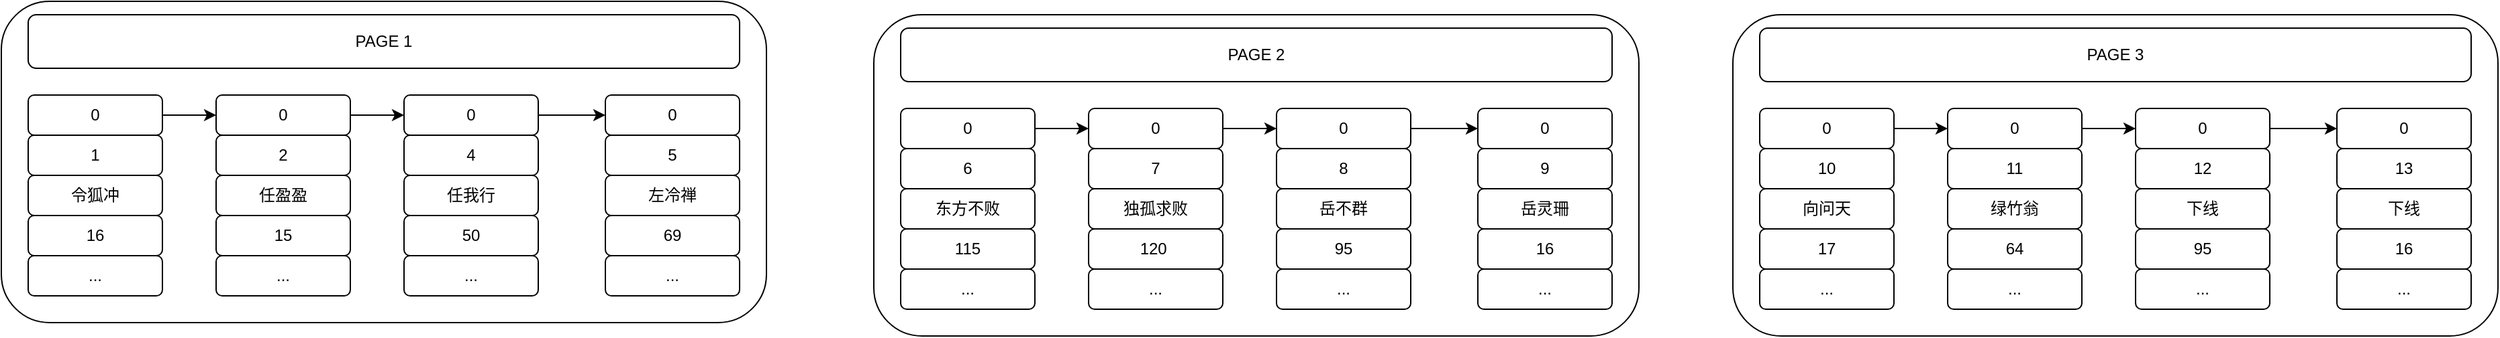 <mxfile version="17.2.5" type="github">
  <diagram id="7UdDkVMXQPqJ16l7_mLh" name="第 1 页">
    <mxGraphModel dx="1038" dy="500" grid="1" gridSize="10" guides="1" tooltips="1" connect="1" arrows="1" fold="1" page="1" pageScale="1" pageWidth="827" pageHeight="1169" math="0" shadow="0">
      <root>
        <mxCell id="0" />
        <mxCell id="1" parent="0" />
        <mxCell id="IbyFdjmPlWambPThYL8s-260" value="" style="rounded=1;whiteSpace=wrap;html=1;fillColor=#FFFFFF;" vertex="1" parent="1">
          <mxGeometry x="80" y="490" width="570" height="240" as="geometry" />
        </mxCell>
        <mxCell id="IbyFdjmPlWambPThYL8s-262" style="edgeStyle=none;rounded=0;orthogonalLoop=1;jettySize=auto;html=1;exitX=1;exitY=0.5;exitDx=0;exitDy=0;entryX=0;entryY=0.5;entryDx=0;entryDy=0;" edge="1" parent="1" source="IbyFdjmPlWambPThYL8s-240" target="IbyFdjmPlWambPThYL8s-245">
          <mxGeometry relative="1" as="geometry" />
        </mxCell>
        <mxCell id="IbyFdjmPlWambPThYL8s-240" value="0" style="rounded=1;whiteSpace=wrap;html=1;fillColor=#FFFFFF;" vertex="1" parent="1">
          <mxGeometry x="100" y="560" width="100" height="30" as="geometry" />
        </mxCell>
        <mxCell id="IbyFdjmPlWambPThYL8s-241" value="1" style="rounded=1;whiteSpace=wrap;html=1;fillColor=#FFFFFF;" vertex="1" parent="1">
          <mxGeometry x="100" y="590" width="100" height="30" as="geometry" />
        </mxCell>
        <mxCell id="IbyFdjmPlWambPThYL8s-242" value="令狐冲" style="rounded=1;whiteSpace=wrap;html=1;fillColor=#FFFFFF;" vertex="1" parent="1">
          <mxGeometry x="100" y="620" width="100" height="30" as="geometry" />
        </mxCell>
        <mxCell id="IbyFdjmPlWambPThYL8s-243" value="16" style="rounded=1;whiteSpace=wrap;html=1;fillColor=#FFFFFF;" vertex="1" parent="1">
          <mxGeometry x="100" y="650" width="100" height="30" as="geometry" />
        </mxCell>
        <mxCell id="IbyFdjmPlWambPThYL8s-244" value="..." style="rounded=1;whiteSpace=wrap;html=1;fillColor=#FFFFFF;" vertex="1" parent="1">
          <mxGeometry x="100" y="680" width="100" height="30" as="geometry" />
        </mxCell>
        <mxCell id="IbyFdjmPlWambPThYL8s-263" style="edgeStyle=none;rounded=0;orthogonalLoop=1;jettySize=auto;html=1;exitX=1;exitY=0.5;exitDx=0;exitDy=0;" edge="1" parent="1" source="IbyFdjmPlWambPThYL8s-245" target="IbyFdjmPlWambPThYL8s-250">
          <mxGeometry relative="1" as="geometry" />
        </mxCell>
        <mxCell id="IbyFdjmPlWambPThYL8s-245" value="0" style="rounded=1;whiteSpace=wrap;html=1;fillColor=#FFFFFF;" vertex="1" parent="1">
          <mxGeometry x="240" y="560" width="100" height="30" as="geometry" />
        </mxCell>
        <mxCell id="IbyFdjmPlWambPThYL8s-246" value="2" style="rounded=1;whiteSpace=wrap;html=1;fillColor=#FFFFFF;" vertex="1" parent="1">
          <mxGeometry x="240" y="590" width="100" height="30" as="geometry" />
        </mxCell>
        <mxCell id="IbyFdjmPlWambPThYL8s-247" value="任盈盈" style="rounded=1;whiteSpace=wrap;html=1;fillColor=#FFFFFF;" vertex="1" parent="1">
          <mxGeometry x="240" y="620" width="100" height="30" as="geometry" />
        </mxCell>
        <mxCell id="IbyFdjmPlWambPThYL8s-248" value="15" style="rounded=1;whiteSpace=wrap;html=1;fillColor=#FFFFFF;" vertex="1" parent="1">
          <mxGeometry x="240" y="650" width="100" height="30" as="geometry" />
        </mxCell>
        <mxCell id="IbyFdjmPlWambPThYL8s-249" value="..." style="rounded=1;whiteSpace=wrap;html=1;fillColor=#FFFFFF;" vertex="1" parent="1">
          <mxGeometry x="240" y="680" width="100" height="30" as="geometry" />
        </mxCell>
        <mxCell id="IbyFdjmPlWambPThYL8s-264" style="edgeStyle=none;rounded=0;orthogonalLoop=1;jettySize=auto;html=1;exitX=1;exitY=0.5;exitDx=0;exitDy=0;entryX=0;entryY=0.5;entryDx=0;entryDy=0;" edge="1" parent="1" source="IbyFdjmPlWambPThYL8s-250" target="IbyFdjmPlWambPThYL8s-255">
          <mxGeometry relative="1" as="geometry" />
        </mxCell>
        <mxCell id="IbyFdjmPlWambPThYL8s-250" value="0" style="rounded=1;whiteSpace=wrap;html=1;fillColor=#FFFFFF;" vertex="1" parent="1">
          <mxGeometry x="380" y="560" width="100" height="30" as="geometry" />
        </mxCell>
        <mxCell id="IbyFdjmPlWambPThYL8s-251" value="4" style="rounded=1;whiteSpace=wrap;html=1;fillColor=#FFFFFF;" vertex="1" parent="1">
          <mxGeometry x="380" y="590" width="100" height="30" as="geometry" />
        </mxCell>
        <mxCell id="IbyFdjmPlWambPThYL8s-252" value="任我行" style="rounded=1;whiteSpace=wrap;html=1;fillColor=#FFFFFF;" vertex="1" parent="1">
          <mxGeometry x="380" y="620" width="100" height="30" as="geometry" />
        </mxCell>
        <mxCell id="IbyFdjmPlWambPThYL8s-253" value="50" style="rounded=1;whiteSpace=wrap;html=1;fillColor=#FFFFFF;" vertex="1" parent="1">
          <mxGeometry x="380" y="650" width="100" height="30" as="geometry" />
        </mxCell>
        <mxCell id="IbyFdjmPlWambPThYL8s-254" value="..." style="rounded=1;whiteSpace=wrap;html=1;fillColor=#FFFFFF;" vertex="1" parent="1">
          <mxGeometry x="380" y="680" width="100" height="30" as="geometry" />
        </mxCell>
        <mxCell id="IbyFdjmPlWambPThYL8s-255" value="0" style="rounded=1;whiteSpace=wrap;html=1;fillColor=#FFFFFF;" vertex="1" parent="1">
          <mxGeometry x="530" y="560" width="100" height="30" as="geometry" />
        </mxCell>
        <mxCell id="IbyFdjmPlWambPThYL8s-256" value="5" style="rounded=1;whiteSpace=wrap;html=1;fillColor=#FFFFFF;" vertex="1" parent="1">
          <mxGeometry x="530" y="590" width="100" height="30" as="geometry" />
        </mxCell>
        <mxCell id="IbyFdjmPlWambPThYL8s-257" value="左冷禅" style="rounded=1;whiteSpace=wrap;html=1;fillColor=#FFFFFF;" vertex="1" parent="1">
          <mxGeometry x="530" y="620" width="100" height="30" as="geometry" />
        </mxCell>
        <mxCell id="IbyFdjmPlWambPThYL8s-258" value="69" style="rounded=1;whiteSpace=wrap;html=1;fillColor=#FFFFFF;" vertex="1" parent="1">
          <mxGeometry x="530" y="650" width="100" height="30" as="geometry" />
        </mxCell>
        <mxCell id="IbyFdjmPlWambPThYL8s-259" value="..." style="rounded=1;whiteSpace=wrap;html=1;fillColor=#FFFFFF;" vertex="1" parent="1">
          <mxGeometry x="530" y="680" width="100" height="30" as="geometry" />
        </mxCell>
        <mxCell id="IbyFdjmPlWambPThYL8s-261" value="PAGE 1" style="rounded=1;whiteSpace=wrap;html=1;fillColor=#FFFFFF;" vertex="1" parent="1">
          <mxGeometry x="100" y="500" width="530" height="40" as="geometry" />
        </mxCell>
        <mxCell id="IbyFdjmPlWambPThYL8s-265" value="" style="rounded=1;whiteSpace=wrap;html=1;fillColor=#FFFFFF;" vertex="1" parent="1">
          <mxGeometry x="730" y="500" width="570" height="240" as="geometry" />
        </mxCell>
        <mxCell id="IbyFdjmPlWambPThYL8s-266" style="edgeStyle=none;rounded=0;orthogonalLoop=1;jettySize=auto;html=1;exitX=1;exitY=0.5;exitDx=0;exitDy=0;entryX=0;entryY=0.5;entryDx=0;entryDy=0;" edge="1" parent="1" source="IbyFdjmPlWambPThYL8s-267" target="IbyFdjmPlWambPThYL8s-273">
          <mxGeometry relative="1" as="geometry" />
        </mxCell>
        <mxCell id="IbyFdjmPlWambPThYL8s-267" value="0" style="rounded=1;whiteSpace=wrap;html=1;fillColor=#FFFFFF;" vertex="1" parent="1">
          <mxGeometry x="750" y="570" width="100" height="30" as="geometry" />
        </mxCell>
        <mxCell id="IbyFdjmPlWambPThYL8s-268" value="6" style="rounded=1;whiteSpace=wrap;html=1;fillColor=#FFFFFF;" vertex="1" parent="1">
          <mxGeometry x="750" y="600" width="100" height="30" as="geometry" />
        </mxCell>
        <mxCell id="IbyFdjmPlWambPThYL8s-269" value="东方不败" style="rounded=1;whiteSpace=wrap;html=1;fillColor=#FFFFFF;" vertex="1" parent="1">
          <mxGeometry x="750" y="630" width="100" height="30" as="geometry" />
        </mxCell>
        <mxCell id="IbyFdjmPlWambPThYL8s-270" value="115" style="rounded=1;whiteSpace=wrap;html=1;fillColor=#FFFFFF;" vertex="1" parent="1">
          <mxGeometry x="750" y="660" width="100" height="30" as="geometry" />
        </mxCell>
        <mxCell id="IbyFdjmPlWambPThYL8s-271" value="..." style="rounded=1;whiteSpace=wrap;html=1;fillColor=#FFFFFF;" vertex="1" parent="1">
          <mxGeometry x="750" y="690" width="100" height="30" as="geometry" />
        </mxCell>
        <mxCell id="IbyFdjmPlWambPThYL8s-272" style="edgeStyle=none;rounded=0;orthogonalLoop=1;jettySize=auto;html=1;exitX=1;exitY=0.5;exitDx=0;exitDy=0;" edge="1" parent="1" source="IbyFdjmPlWambPThYL8s-273" target="IbyFdjmPlWambPThYL8s-279">
          <mxGeometry relative="1" as="geometry" />
        </mxCell>
        <mxCell id="IbyFdjmPlWambPThYL8s-273" value="0" style="rounded=1;whiteSpace=wrap;html=1;fillColor=#FFFFFF;" vertex="1" parent="1">
          <mxGeometry x="890" y="570" width="100" height="30" as="geometry" />
        </mxCell>
        <mxCell id="IbyFdjmPlWambPThYL8s-274" value="7" style="rounded=1;whiteSpace=wrap;html=1;fillColor=#FFFFFF;" vertex="1" parent="1">
          <mxGeometry x="890" y="600" width="100" height="30" as="geometry" />
        </mxCell>
        <mxCell id="IbyFdjmPlWambPThYL8s-275" value="独孤求败" style="rounded=1;whiteSpace=wrap;html=1;fillColor=#FFFFFF;" vertex="1" parent="1">
          <mxGeometry x="890" y="630" width="100" height="30" as="geometry" />
        </mxCell>
        <mxCell id="IbyFdjmPlWambPThYL8s-276" value="120&lt;span style=&quot;white-space: pre&quot;&gt;	&lt;/span&gt;" style="rounded=1;whiteSpace=wrap;html=1;fillColor=#FFFFFF;" vertex="1" parent="1">
          <mxGeometry x="890" y="660" width="100" height="30" as="geometry" />
        </mxCell>
        <mxCell id="IbyFdjmPlWambPThYL8s-277" value="..." style="rounded=1;whiteSpace=wrap;html=1;fillColor=#FFFFFF;" vertex="1" parent="1">
          <mxGeometry x="890" y="690" width="100" height="30" as="geometry" />
        </mxCell>
        <mxCell id="IbyFdjmPlWambPThYL8s-278" style="edgeStyle=none;rounded=0;orthogonalLoop=1;jettySize=auto;html=1;exitX=1;exitY=0.5;exitDx=0;exitDy=0;entryX=0;entryY=0.5;entryDx=0;entryDy=0;" edge="1" parent="1" source="IbyFdjmPlWambPThYL8s-279" target="IbyFdjmPlWambPThYL8s-284">
          <mxGeometry relative="1" as="geometry" />
        </mxCell>
        <mxCell id="IbyFdjmPlWambPThYL8s-279" value="0" style="rounded=1;whiteSpace=wrap;html=1;fillColor=#FFFFFF;" vertex="1" parent="1">
          <mxGeometry x="1030" y="570" width="100" height="30" as="geometry" />
        </mxCell>
        <mxCell id="IbyFdjmPlWambPThYL8s-280" value="8" style="rounded=1;whiteSpace=wrap;html=1;fillColor=#FFFFFF;" vertex="1" parent="1">
          <mxGeometry x="1030" y="600" width="100" height="30" as="geometry" />
        </mxCell>
        <mxCell id="IbyFdjmPlWambPThYL8s-281" value="岳不群" style="rounded=1;whiteSpace=wrap;html=1;fillColor=#FFFFFF;" vertex="1" parent="1">
          <mxGeometry x="1030" y="630" width="100" height="30" as="geometry" />
        </mxCell>
        <mxCell id="IbyFdjmPlWambPThYL8s-282" value="95" style="rounded=1;whiteSpace=wrap;html=1;fillColor=#FFFFFF;" vertex="1" parent="1">
          <mxGeometry x="1030" y="660" width="100" height="30" as="geometry" />
        </mxCell>
        <mxCell id="IbyFdjmPlWambPThYL8s-283" value="..." style="rounded=1;whiteSpace=wrap;html=1;fillColor=#FFFFFF;" vertex="1" parent="1">
          <mxGeometry x="1030" y="690" width="100" height="30" as="geometry" />
        </mxCell>
        <mxCell id="IbyFdjmPlWambPThYL8s-284" value="0" style="rounded=1;whiteSpace=wrap;html=1;fillColor=#FFFFFF;" vertex="1" parent="1">
          <mxGeometry x="1180" y="570" width="100" height="30" as="geometry" />
        </mxCell>
        <mxCell id="IbyFdjmPlWambPThYL8s-285" value="9" style="rounded=1;whiteSpace=wrap;html=1;fillColor=#FFFFFF;" vertex="1" parent="1">
          <mxGeometry x="1180" y="600" width="100" height="30" as="geometry" />
        </mxCell>
        <mxCell id="IbyFdjmPlWambPThYL8s-286" value="岳灵珊" style="rounded=1;whiteSpace=wrap;html=1;fillColor=#FFFFFF;" vertex="1" parent="1">
          <mxGeometry x="1180" y="630" width="100" height="30" as="geometry" />
        </mxCell>
        <mxCell id="IbyFdjmPlWambPThYL8s-287" value="16" style="rounded=1;whiteSpace=wrap;html=1;fillColor=#FFFFFF;" vertex="1" parent="1">
          <mxGeometry x="1180" y="660" width="100" height="30" as="geometry" />
        </mxCell>
        <mxCell id="IbyFdjmPlWambPThYL8s-288" value="..." style="rounded=1;whiteSpace=wrap;html=1;fillColor=#FFFFFF;" vertex="1" parent="1">
          <mxGeometry x="1180" y="690" width="100" height="30" as="geometry" />
        </mxCell>
        <mxCell id="IbyFdjmPlWambPThYL8s-289" value="PAGE 2" style="rounded=1;whiteSpace=wrap;html=1;fillColor=#FFFFFF;" vertex="1" parent="1">
          <mxGeometry x="750" y="510" width="530" height="40" as="geometry" />
        </mxCell>
        <mxCell id="IbyFdjmPlWambPThYL8s-290" value="" style="rounded=1;whiteSpace=wrap;html=1;fillColor=#FFFFFF;" vertex="1" parent="1">
          <mxGeometry x="1370" y="500" width="570" height="240" as="geometry" />
        </mxCell>
        <mxCell id="IbyFdjmPlWambPThYL8s-291" style="edgeStyle=none;rounded=0;orthogonalLoop=1;jettySize=auto;html=1;exitX=1;exitY=0.5;exitDx=0;exitDy=0;entryX=0;entryY=0.5;entryDx=0;entryDy=0;" edge="1" parent="1" source="IbyFdjmPlWambPThYL8s-292" target="IbyFdjmPlWambPThYL8s-298">
          <mxGeometry relative="1" as="geometry" />
        </mxCell>
        <mxCell id="IbyFdjmPlWambPThYL8s-292" value="0" style="rounded=1;whiteSpace=wrap;html=1;fillColor=#FFFFFF;" vertex="1" parent="1">
          <mxGeometry x="1390" y="570" width="100" height="30" as="geometry" />
        </mxCell>
        <mxCell id="IbyFdjmPlWambPThYL8s-293" value="10" style="rounded=1;whiteSpace=wrap;html=1;fillColor=#FFFFFF;" vertex="1" parent="1">
          <mxGeometry x="1390" y="600" width="100" height="30" as="geometry" />
        </mxCell>
        <mxCell id="IbyFdjmPlWambPThYL8s-294" value="向问天" style="rounded=1;whiteSpace=wrap;html=1;fillColor=#FFFFFF;" vertex="1" parent="1">
          <mxGeometry x="1390" y="630" width="100" height="30" as="geometry" />
        </mxCell>
        <mxCell id="IbyFdjmPlWambPThYL8s-295" value="17" style="rounded=1;whiteSpace=wrap;html=1;fillColor=#FFFFFF;" vertex="1" parent="1">
          <mxGeometry x="1390" y="660" width="100" height="30" as="geometry" />
        </mxCell>
        <mxCell id="IbyFdjmPlWambPThYL8s-296" value="..." style="rounded=1;whiteSpace=wrap;html=1;fillColor=#FFFFFF;" vertex="1" parent="1">
          <mxGeometry x="1390" y="690" width="100" height="30" as="geometry" />
        </mxCell>
        <mxCell id="IbyFdjmPlWambPThYL8s-297" style="edgeStyle=none;rounded=0;orthogonalLoop=1;jettySize=auto;html=1;exitX=1;exitY=0.5;exitDx=0;exitDy=0;" edge="1" parent="1" source="IbyFdjmPlWambPThYL8s-298" target="IbyFdjmPlWambPThYL8s-304">
          <mxGeometry relative="1" as="geometry" />
        </mxCell>
        <mxCell id="IbyFdjmPlWambPThYL8s-298" value="0" style="rounded=1;whiteSpace=wrap;html=1;fillColor=#FFFFFF;" vertex="1" parent="1">
          <mxGeometry x="1530" y="570" width="100" height="30" as="geometry" />
        </mxCell>
        <mxCell id="IbyFdjmPlWambPThYL8s-299" value="11" style="rounded=1;whiteSpace=wrap;html=1;fillColor=#FFFFFF;" vertex="1" parent="1">
          <mxGeometry x="1530" y="600" width="100" height="30" as="geometry" />
        </mxCell>
        <mxCell id="IbyFdjmPlWambPThYL8s-300" value="绿竹翁" style="rounded=1;whiteSpace=wrap;html=1;fillColor=#FFFFFF;" vertex="1" parent="1">
          <mxGeometry x="1530" y="630" width="100" height="30" as="geometry" />
        </mxCell>
        <mxCell id="IbyFdjmPlWambPThYL8s-301" value="64" style="rounded=1;whiteSpace=wrap;html=1;fillColor=#FFFFFF;" vertex="1" parent="1">
          <mxGeometry x="1530" y="660" width="100" height="30" as="geometry" />
        </mxCell>
        <mxCell id="IbyFdjmPlWambPThYL8s-302" value="..." style="rounded=1;whiteSpace=wrap;html=1;fillColor=#FFFFFF;" vertex="1" parent="1">
          <mxGeometry x="1530" y="690" width="100" height="30" as="geometry" />
        </mxCell>
        <mxCell id="IbyFdjmPlWambPThYL8s-303" style="edgeStyle=none;rounded=0;orthogonalLoop=1;jettySize=auto;html=1;exitX=1;exitY=0.5;exitDx=0;exitDy=0;entryX=0;entryY=0.5;entryDx=0;entryDy=0;" edge="1" parent="1" source="IbyFdjmPlWambPThYL8s-304" target="IbyFdjmPlWambPThYL8s-309">
          <mxGeometry relative="1" as="geometry" />
        </mxCell>
        <mxCell id="IbyFdjmPlWambPThYL8s-304" value="0" style="rounded=1;whiteSpace=wrap;html=1;fillColor=#FFFFFF;" vertex="1" parent="1">
          <mxGeometry x="1670" y="570" width="100" height="30" as="geometry" />
        </mxCell>
        <mxCell id="IbyFdjmPlWambPThYL8s-305" value="12" style="rounded=1;whiteSpace=wrap;html=1;fillColor=#FFFFFF;" vertex="1" parent="1">
          <mxGeometry x="1670" y="600" width="100" height="30" as="geometry" />
        </mxCell>
        <mxCell id="IbyFdjmPlWambPThYL8s-306" value="下线" style="rounded=1;whiteSpace=wrap;html=1;fillColor=#FFFFFF;" vertex="1" parent="1">
          <mxGeometry x="1670" y="630" width="100" height="30" as="geometry" />
        </mxCell>
        <mxCell id="IbyFdjmPlWambPThYL8s-307" value="95" style="rounded=1;whiteSpace=wrap;html=1;fillColor=#FFFFFF;" vertex="1" parent="1">
          <mxGeometry x="1670" y="660" width="100" height="30" as="geometry" />
        </mxCell>
        <mxCell id="IbyFdjmPlWambPThYL8s-308" value="..." style="rounded=1;whiteSpace=wrap;html=1;fillColor=#FFFFFF;" vertex="1" parent="1">
          <mxGeometry x="1670" y="690" width="100" height="30" as="geometry" />
        </mxCell>
        <mxCell id="IbyFdjmPlWambPThYL8s-309" value="0" style="rounded=1;whiteSpace=wrap;html=1;fillColor=#FFFFFF;" vertex="1" parent="1">
          <mxGeometry x="1820" y="570" width="100" height="30" as="geometry" />
        </mxCell>
        <mxCell id="IbyFdjmPlWambPThYL8s-310" value="13" style="rounded=1;whiteSpace=wrap;html=1;fillColor=#FFFFFF;" vertex="1" parent="1">
          <mxGeometry x="1820" y="600" width="100" height="30" as="geometry" />
        </mxCell>
        <mxCell id="IbyFdjmPlWambPThYL8s-311" value="下线" style="rounded=1;whiteSpace=wrap;html=1;fillColor=#FFFFFF;" vertex="1" parent="1">
          <mxGeometry x="1820" y="630" width="100" height="30" as="geometry" />
        </mxCell>
        <mxCell id="IbyFdjmPlWambPThYL8s-312" value="16" style="rounded=1;whiteSpace=wrap;html=1;fillColor=#FFFFFF;" vertex="1" parent="1">
          <mxGeometry x="1820" y="660" width="100" height="30" as="geometry" />
        </mxCell>
        <mxCell id="IbyFdjmPlWambPThYL8s-313" value="..." style="rounded=1;whiteSpace=wrap;html=1;fillColor=#FFFFFF;" vertex="1" parent="1">
          <mxGeometry x="1820" y="690" width="100" height="30" as="geometry" />
        </mxCell>
        <mxCell id="IbyFdjmPlWambPThYL8s-314" value="PAGE 3" style="rounded=1;whiteSpace=wrap;html=1;fillColor=#FFFFFF;" vertex="1" parent="1">
          <mxGeometry x="1390" y="510" width="530" height="40" as="geometry" />
        </mxCell>
      </root>
    </mxGraphModel>
  </diagram>
</mxfile>
